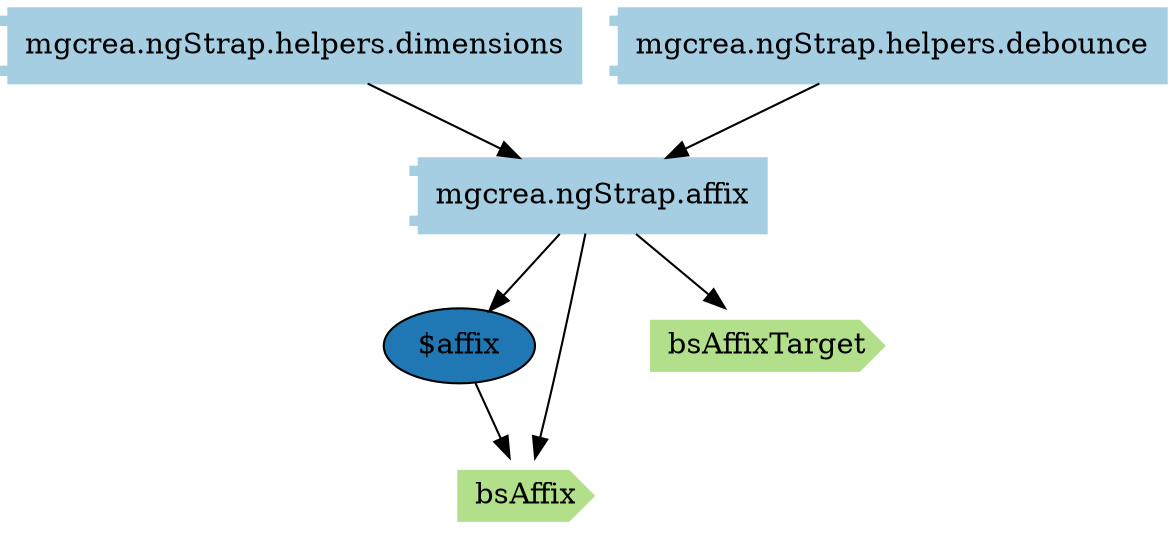 digraph dependencies {
  node[shape="component",style="filled",colorscheme=paired12]


    node[shape="component"]
    "mgcrea.ngStrap.affix"[label="mgcrea.ngStrap.affix", color=1]

    
      "mgcrea.ngStrap.helpers.dimensions"[label="mgcrea.ngStrap.helpers.dimensions", color=1]
      "mgcrea.ngStrap.helpers.dimensions" -> "mgcrea.ngStrap.affix"
    
      "mgcrea.ngStrap.helpers.debounce"[label="mgcrea.ngStrap.helpers.debounce", color=1]
      "mgcrea.ngStrap.helpers.debounce" -> "mgcrea.ngStrap.affix"
    


    node[shape="ellipse"]
    
      "$affix"[label="$affix", fillcolor=2]
      "mgcrea.ngStrap.affix" -> "$affix"
    


    

    

    

    node[shape="cds"]
    

    
      "bsAffix"[label="bsAffix", color=3]
      "mgcrea.ngStrap.affix" -> "bsAffix"
    
      "bsAffixTarget"[label="bsAffixTarget", color=3]
      "mgcrea.ngStrap.affix" -> "bsAffixTarget"
    









    node[shape="ellipse",style="filled", color=9]
    
      
    

    
      
        "$affix"[label="$affix"]
        "$affix" -> "bsAffix"
      
    
      
    


    

    

    

    


}
